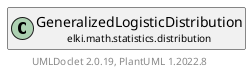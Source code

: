 @startuml
    remove .*\.(Instance|Par|Parameterizer|Factory)$
    set namespaceSeparator none
    hide empty fields
    hide empty methods

    class "<size:14>GeneralizedLogisticDistribution.Par\n<size:10>elki.math.statistics.distribution" as elki.math.statistics.distribution.GeneralizedLogisticDistribution.Par [[GeneralizedLogisticDistribution.Par.html]] {
        ~location: double
        ~scale: double
        ~shape: double
        +configure(Parameterization): void
        +make(): GeneralizedLogisticDistribution
    }

    interface "<size:14>Distribution.Parameterizer\n<size:10>elki.math.statistics.distribution" as elki.math.statistics.distribution.Distribution.Parameterizer [[Distribution.Parameterizer.html]]
    class "<size:14>GeneralizedLogisticDistribution\n<size:10>elki.math.statistics.distribution" as elki.math.statistics.distribution.GeneralizedLogisticDistribution [[GeneralizedLogisticDistribution.html]]

    elki.math.statistics.distribution.Distribution.Parameterizer <|.. elki.math.statistics.distribution.GeneralizedLogisticDistribution.Par
    elki.math.statistics.distribution.GeneralizedLogisticDistribution +-- elki.math.statistics.distribution.GeneralizedLogisticDistribution.Par

    center footer UMLDoclet 2.0.19, PlantUML 1.2022.8
@enduml

